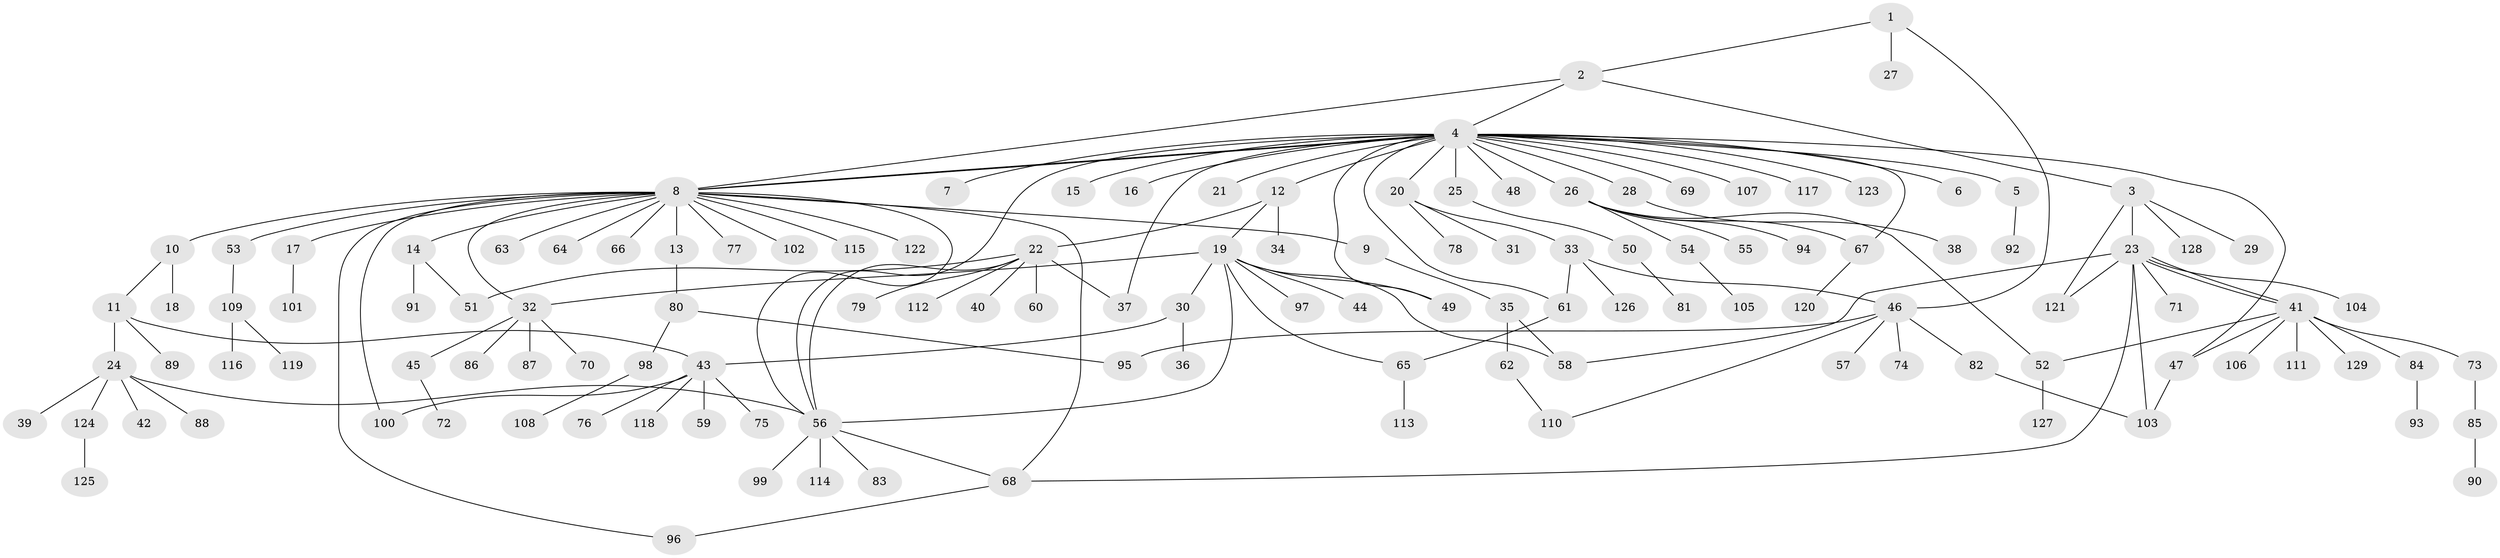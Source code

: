 // Generated by graph-tools (version 1.1) at 2025/01/03/09/25 03:01:39]
// undirected, 129 vertices, 157 edges
graph export_dot {
graph [start="1"]
  node [color=gray90,style=filled];
  1;
  2;
  3;
  4;
  5;
  6;
  7;
  8;
  9;
  10;
  11;
  12;
  13;
  14;
  15;
  16;
  17;
  18;
  19;
  20;
  21;
  22;
  23;
  24;
  25;
  26;
  27;
  28;
  29;
  30;
  31;
  32;
  33;
  34;
  35;
  36;
  37;
  38;
  39;
  40;
  41;
  42;
  43;
  44;
  45;
  46;
  47;
  48;
  49;
  50;
  51;
  52;
  53;
  54;
  55;
  56;
  57;
  58;
  59;
  60;
  61;
  62;
  63;
  64;
  65;
  66;
  67;
  68;
  69;
  70;
  71;
  72;
  73;
  74;
  75;
  76;
  77;
  78;
  79;
  80;
  81;
  82;
  83;
  84;
  85;
  86;
  87;
  88;
  89;
  90;
  91;
  92;
  93;
  94;
  95;
  96;
  97;
  98;
  99;
  100;
  101;
  102;
  103;
  104;
  105;
  106;
  107;
  108;
  109;
  110;
  111;
  112;
  113;
  114;
  115;
  116;
  117;
  118;
  119;
  120;
  121;
  122;
  123;
  124;
  125;
  126;
  127;
  128;
  129;
  1 -- 2;
  1 -- 27;
  1 -- 46;
  2 -- 3;
  2 -- 4;
  2 -- 8;
  3 -- 23;
  3 -- 29;
  3 -- 121;
  3 -- 128;
  4 -- 5;
  4 -- 6;
  4 -- 7;
  4 -- 8;
  4 -- 8;
  4 -- 12;
  4 -- 15;
  4 -- 16;
  4 -- 20;
  4 -- 21;
  4 -- 25;
  4 -- 26;
  4 -- 28;
  4 -- 37;
  4 -- 47;
  4 -- 48;
  4 -- 49;
  4 -- 56;
  4 -- 61;
  4 -- 67;
  4 -- 69;
  4 -- 107;
  4 -- 117;
  4 -- 123;
  5 -- 92;
  8 -- 9;
  8 -- 10;
  8 -- 13;
  8 -- 14;
  8 -- 17;
  8 -- 32;
  8 -- 53;
  8 -- 56;
  8 -- 63;
  8 -- 64;
  8 -- 66;
  8 -- 68;
  8 -- 77;
  8 -- 96;
  8 -- 100;
  8 -- 102;
  8 -- 115;
  8 -- 122;
  9 -- 35;
  10 -- 11;
  10 -- 18;
  11 -- 24;
  11 -- 43;
  11 -- 89;
  12 -- 19;
  12 -- 22;
  12 -- 34;
  13 -- 80;
  14 -- 51;
  14 -- 91;
  17 -- 101;
  19 -- 30;
  19 -- 32;
  19 -- 44;
  19 -- 49;
  19 -- 56;
  19 -- 58;
  19 -- 65;
  19 -- 97;
  20 -- 31;
  20 -- 33;
  20 -- 78;
  22 -- 37;
  22 -- 40;
  22 -- 51;
  22 -- 56;
  22 -- 60;
  22 -- 79;
  22 -- 112;
  23 -- 41;
  23 -- 41;
  23 -- 58;
  23 -- 68;
  23 -- 71;
  23 -- 103;
  23 -- 104;
  23 -- 121;
  24 -- 39;
  24 -- 42;
  24 -- 56;
  24 -- 88;
  24 -- 124;
  25 -- 50;
  26 -- 52;
  26 -- 54;
  26 -- 55;
  26 -- 67;
  26 -- 94;
  28 -- 38;
  30 -- 36;
  30 -- 43;
  32 -- 45;
  32 -- 70;
  32 -- 86;
  32 -- 87;
  33 -- 46;
  33 -- 61;
  33 -- 126;
  35 -- 58;
  35 -- 62;
  41 -- 47;
  41 -- 52;
  41 -- 73;
  41 -- 84;
  41 -- 106;
  41 -- 111;
  41 -- 129;
  43 -- 59;
  43 -- 75;
  43 -- 76;
  43 -- 100;
  43 -- 118;
  45 -- 72;
  46 -- 57;
  46 -- 74;
  46 -- 82;
  46 -- 95;
  46 -- 110;
  47 -- 103;
  50 -- 81;
  52 -- 127;
  53 -- 109;
  54 -- 105;
  56 -- 68;
  56 -- 83;
  56 -- 99;
  56 -- 114;
  61 -- 65;
  62 -- 110;
  65 -- 113;
  67 -- 120;
  68 -- 96;
  73 -- 85;
  80 -- 95;
  80 -- 98;
  82 -- 103;
  84 -- 93;
  85 -- 90;
  98 -- 108;
  109 -- 116;
  109 -- 119;
  124 -- 125;
}

